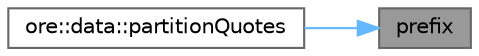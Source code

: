 digraph "prefix"
{
 // INTERACTIVE_SVG=YES
 // LATEX_PDF_SIZE
  bgcolor="transparent";
  edge [fontname=Helvetica,fontsize=10,labelfontname=Helvetica,labelfontsize=10];
  node [fontname=Helvetica,fontsize=10,shape=box,height=0.2,width=0.4];
  rankdir="RL";
  Node1 [label="prefix",height=0.2,width=0.4,color="gray40", fillcolor="grey60", style="filled", fontcolor="black",tooltip=" "];
  Node1 -> Node2 [dir="back",color="steelblue1",style="solid"];
  Node2 [label="ore::data::partitionQuotes",height=0.2,width=0.4,color="grey40", fillcolor="white", style="filled",URL="$namespaceore_1_1data.html#a97ff1e6c50b8e0cbb7e4ee25c505b0dd",tooltip=" "];
}
